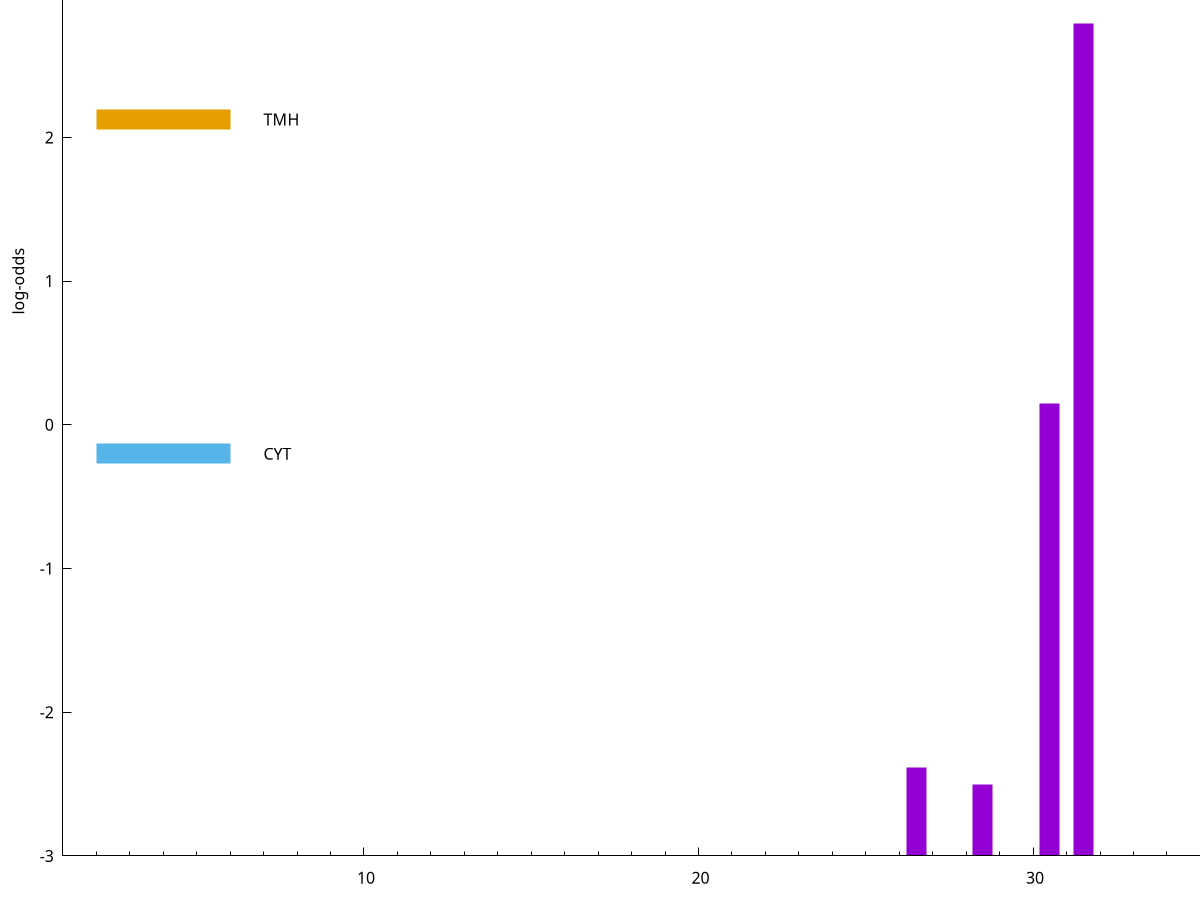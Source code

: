 set title "LipoP predictions for SPy_2001"
set size 2., 1.4
set xrange [1:70] 
set mxtics 10
set yrange [-3:5]
set y2range [0:8]
set ylabel "log-odds"
set term postscript eps color solid "Helvetica" 30
set output "SPy_2001.eps"
set arrow from 2,3.10765 to 6,3.10765 nohead lt 1 lw 20
set label "SpI" at 7,3.10765
set arrow from 2,2.12504 to 6,2.12504 nohead lt 4 lw 20
set label "TMH" at 7,2.12504
set arrow from 2,-0.200913 to 6,-0.200913 nohead lt 3 lw 20
set label "CYT" at 7,-0.200913
set arrow from 2,3.10765 to 6,3.10765 nohead lt 1 lw 20
set label "SpI" at 7,3.10765
# NOTE: The scores below are the log-odds scores with the threshold
# NOTE: subtracted (a hack to make gnuplot make the histogram all
# NOTE: look nice).
plot "-" axes x1y2 title "" with impulses lt 1 lw 20
31.500000 5.795630
30.500000 3.146541
26.500000 0.618040
28.500000 0.500120
e
exit
